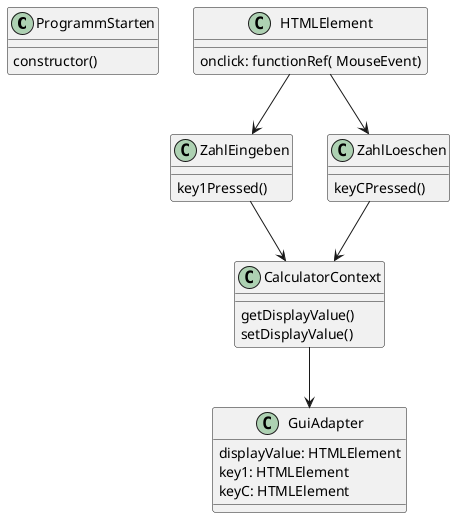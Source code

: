 @startuml


class ProgrammStarten{
constructor()
}
class HTMLElement{
onclick: functionRef( MouseEvent)
}
class ZahlEingeben{
key1Pressed()
}
class ZahlLoeschen{
keyCPressed()
}
class CalculatorContext{
getDisplayValue()
setDisplayValue()
}
class GuiAdapter{
displayValue: HTMLElement
key1: HTMLElement
keyC: HTMLElement
}
HTMLElement --> ZahlEingeben
HTMLElement --> ZahlLoeschen
ZahlEingeben --> CalculatorContext
ZahlLoeschen --> CalculatorContext
CalculatorContext --> GuiAdapter


@enduml